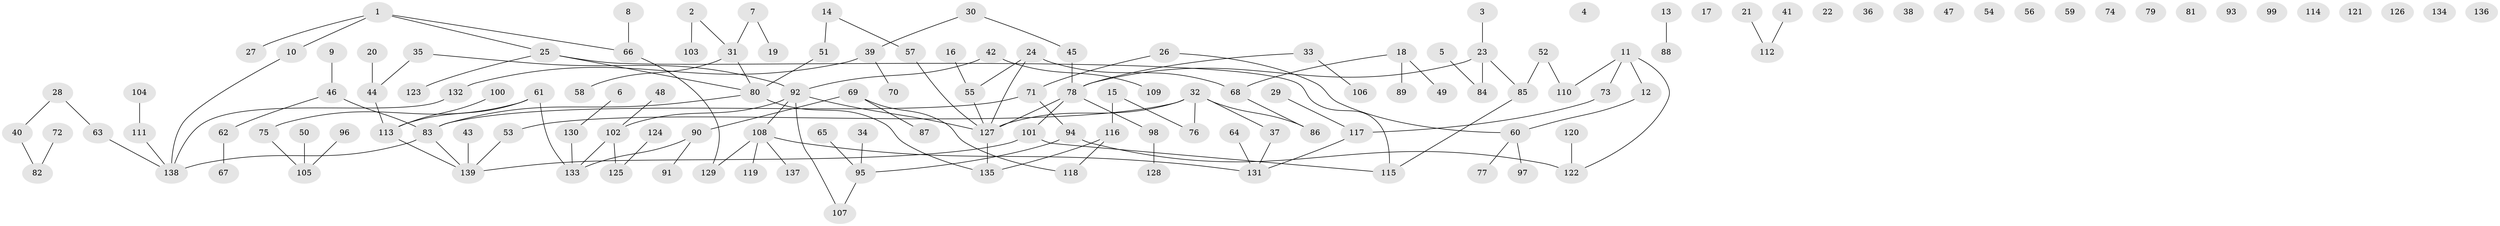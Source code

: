 // coarse degree distribution, {3: 0.11458333333333333, 4: 0.07291666666666667, 0: 0.20833333333333334, 1: 0.3020833333333333, 2: 0.20833333333333334, 5: 0.052083333333333336, 6: 0.020833333333333332, 8: 0.010416666666666666, 11: 0.010416666666666666}
// Generated by graph-tools (version 1.1) at 2025/41/03/06/25 10:41:24]
// undirected, 139 vertices, 136 edges
graph export_dot {
graph [start="1"]
  node [color=gray90,style=filled];
  1;
  2;
  3;
  4;
  5;
  6;
  7;
  8;
  9;
  10;
  11;
  12;
  13;
  14;
  15;
  16;
  17;
  18;
  19;
  20;
  21;
  22;
  23;
  24;
  25;
  26;
  27;
  28;
  29;
  30;
  31;
  32;
  33;
  34;
  35;
  36;
  37;
  38;
  39;
  40;
  41;
  42;
  43;
  44;
  45;
  46;
  47;
  48;
  49;
  50;
  51;
  52;
  53;
  54;
  55;
  56;
  57;
  58;
  59;
  60;
  61;
  62;
  63;
  64;
  65;
  66;
  67;
  68;
  69;
  70;
  71;
  72;
  73;
  74;
  75;
  76;
  77;
  78;
  79;
  80;
  81;
  82;
  83;
  84;
  85;
  86;
  87;
  88;
  89;
  90;
  91;
  92;
  93;
  94;
  95;
  96;
  97;
  98;
  99;
  100;
  101;
  102;
  103;
  104;
  105;
  106;
  107;
  108;
  109;
  110;
  111;
  112;
  113;
  114;
  115;
  116;
  117;
  118;
  119;
  120;
  121;
  122;
  123;
  124;
  125;
  126;
  127;
  128;
  129;
  130;
  131;
  132;
  133;
  134;
  135;
  136;
  137;
  138;
  139;
  1 -- 10;
  1 -- 25;
  1 -- 27;
  1 -- 66;
  2 -- 31;
  2 -- 103;
  3 -- 23;
  5 -- 84;
  6 -- 130;
  7 -- 19;
  7 -- 31;
  8 -- 66;
  9 -- 46;
  10 -- 138;
  11 -- 12;
  11 -- 73;
  11 -- 110;
  11 -- 122;
  12 -- 60;
  13 -- 88;
  14 -- 51;
  14 -- 57;
  15 -- 76;
  15 -- 116;
  16 -- 55;
  18 -- 49;
  18 -- 68;
  18 -- 89;
  20 -- 44;
  21 -- 112;
  23 -- 78;
  23 -- 84;
  23 -- 85;
  24 -- 55;
  24 -- 68;
  24 -- 127;
  25 -- 80;
  25 -- 115;
  25 -- 123;
  26 -- 60;
  26 -- 71;
  28 -- 40;
  28 -- 63;
  29 -- 117;
  30 -- 39;
  30 -- 45;
  31 -- 58;
  31 -- 80;
  32 -- 37;
  32 -- 53;
  32 -- 76;
  32 -- 86;
  32 -- 127;
  33 -- 78;
  33 -- 106;
  34 -- 95;
  35 -- 44;
  35 -- 92;
  37 -- 131;
  39 -- 70;
  39 -- 132;
  40 -- 82;
  41 -- 112;
  42 -- 92;
  42 -- 109;
  43 -- 139;
  44 -- 113;
  45 -- 78;
  46 -- 62;
  46 -- 83;
  48 -- 102;
  50 -- 105;
  51 -- 80;
  52 -- 85;
  52 -- 110;
  53 -- 139;
  55 -- 127;
  57 -- 127;
  60 -- 77;
  60 -- 97;
  61 -- 75;
  61 -- 113;
  61 -- 133;
  62 -- 67;
  63 -- 138;
  64 -- 131;
  65 -- 95;
  66 -- 129;
  68 -- 86;
  69 -- 87;
  69 -- 90;
  69 -- 118;
  71 -- 83;
  71 -- 94;
  72 -- 82;
  73 -- 117;
  75 -- 105;
  78 -- 98;
  78 -- 101;
  78 -- 127;
  80 -- 83;
  80 -- 135;
  83 -- 138;
  83 -- 139;
  85 -- 115;
  90 -- 91;
  90 -- 133;
  92 -- 102;
  92 -- 107;
  92 -- 108;
  92 -- 127;
  94 -- 95;
  94 -- 122;
  95 -- 107;
  96 -- 105;
  98 -- 128;
  100 -- 113;
  101 -- 115;
  101 -- 139;
  102 -- 125;
  102 -- 133;
  104 -- 111;
  108 -- 119;
  108 -- 129;
  108 -- 131;
  108 -- 137;
  111 -- 138;
  113 -- 139;
  116 -- 118;
  116 -- 135;
  117 -- 131;
  120 -- 122;
  124 -- 125;
  127 -- 135;
  130 -- 133;
  132 -- 138;
}
